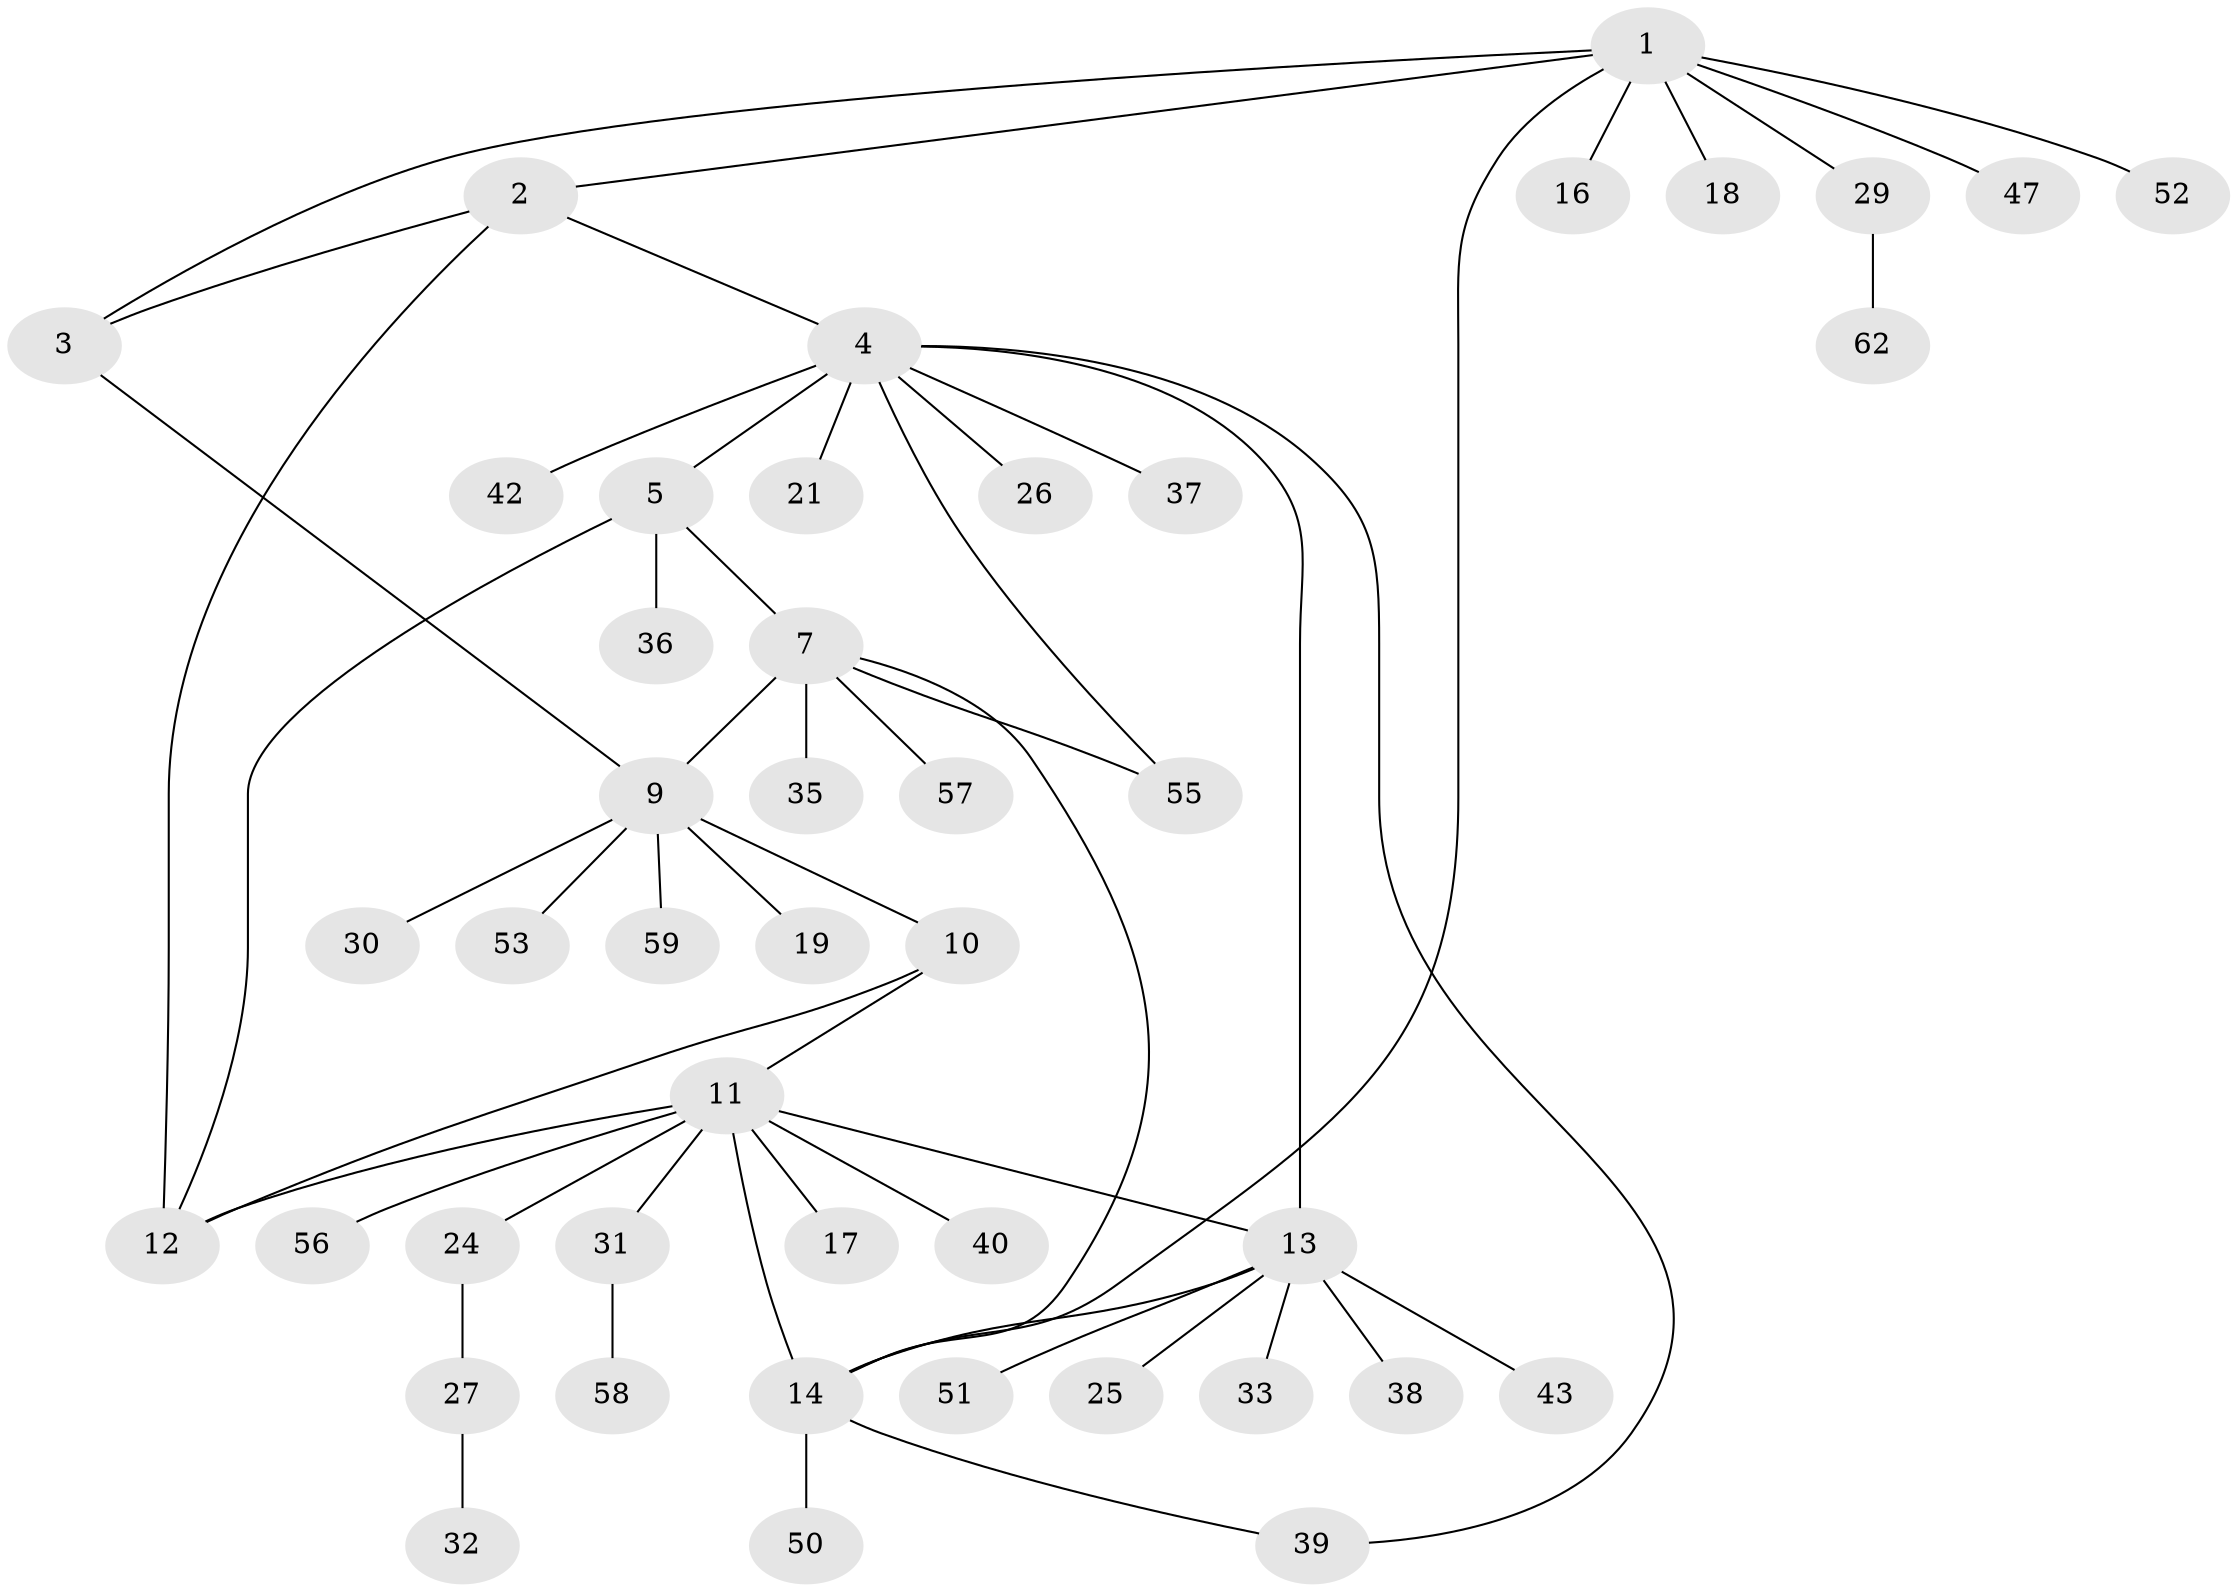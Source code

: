 // original degree distribution, {9: 0.03225806451612903, 4: 0.03225806451612903, 3: 0.06451612903225806, 6: 0.04838709677419355, 2: 0.20967741935483872, 7: 0.03225806451612903, 8: 0.03225806451612903, 5: 0.016129032258064516, 1: 0.532258064516129}
// Generated by graph-tools (version 1.1) at 2025/42/03/06/25 10:42:09]
// undirected, 45 vertices, 55 edges
graph export_dot {
graph [start="1"]
  node [color=gray90,style=filled];
  1 [super="+22"];
  2;
  3;
  4 [super="+6"];
  5 [super="+45"];
  7 [super="+8"];
  9 [super="+23"];
  10;
  11 [super="+46"];
  12 [super="+34"];
  13 [super="+15"];
  14 [super="+28"];
  16;
  17;
  18;
  19 [super="+20"];
  21 [super="+60"];
  24;
  25;
  26;
  27;
  29 [super="+61"];
  30;
  31 [super="+49"];
  32 [super="+41"];
  33;
  35;
  36;
  37;
  38;
  39;
  40;
  42 [super="+54"];
  43 [super="+44"];
  47 [super="+48"];
  50;
  51;
  52;
  53;
  55;
  56;
  57;
  58;
  59;
  62;
  1 -- 2;
  1 -- 3;
  1 -- 14;
  1 -- 16;
  1 -- 18;
  1 -- 29;
  1 -- 47;
  1 -- 52;
  2 -- 3;
  2 -- 4;
  2 -- 12;
  3 -- 9;
  4 -- 5 [weight=2];
  4 -- 39;
  4 -- 42;
  4 -- 37;
  4 -- 21;
  4 -- 55;
  4 -- 26;
  4 -- 13;
  5 -- 12;
  5 -- 36;
  5 -- 7;
  7 -- 9 [weight=2];
  7 -- 35;
  7 -- 55;
  7 -- 14;
  7 -- 57;
  9 -- 10;
  9 -- 19;
  9 -- 53;
  9 -- 59;
  9 -- 30;
  10 -- 11;
  10 -- 12;
  11 -- 12;
  11 -- 13;
  11 -- 17;
  11 -- 24;
  11 -- 31;
  11 -- 40;
  11 -- 56;
  11 -- 14;
  13 -- 14 [weight=2];
  13 -- 25;
  13 -- 33;
  13 -- 38;
  13 -- 43;
  13 -- 51;
  14 -- 39;
  14 -- 50;
  24 -- 27;
  27 -- 32;
  29 -- 62;
  31 -- 58;
}
